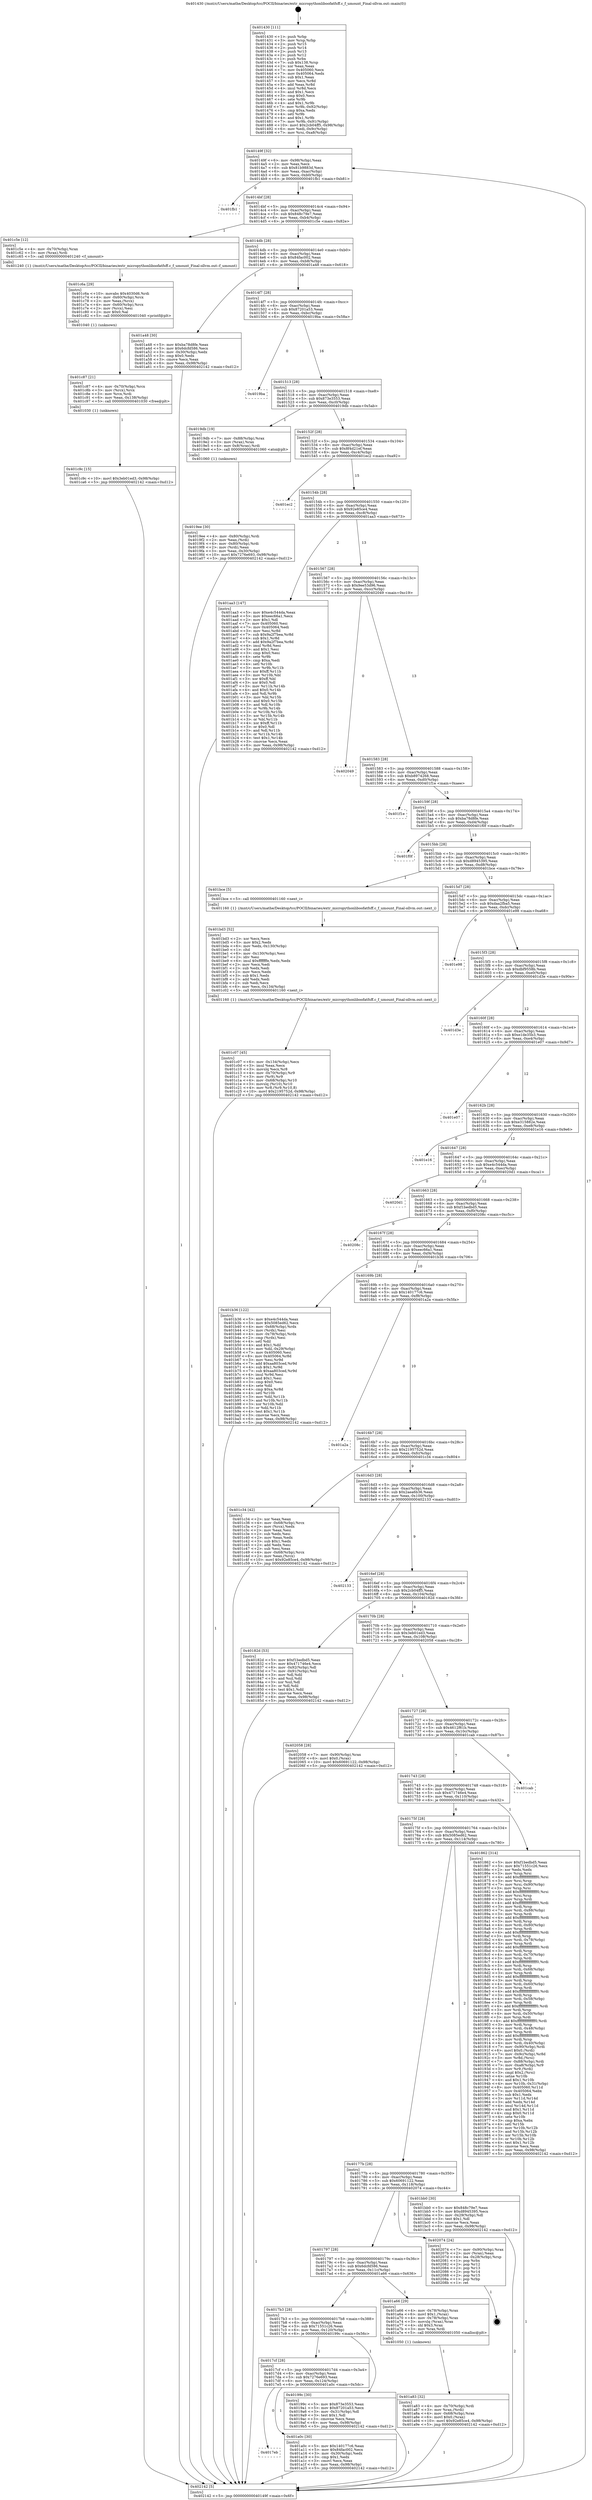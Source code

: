 digraph "0x401430" {
  label = "0x401430 (/mnt/c/Users/mathe/Desktop/tcc/POCII/binaries/extr_micropythonliboofatfsff.c_f_umount_Final-ollvm.out::main(0))"
  labelloc = "t"
  node[shape=record]

  Entry [label="",width=0.3,height=0.3,shape=circle,fillcolor=black,style=filled]
  "0x40149f" [label="{
     0x40149f [32]\l
     | [instrs]\l
     &nbsp;&nbsp;0x40149f \<+6\>: mov -0x98(%rbp),%eax\l
     &nbsp;&nbsp;0x4014a5 \<+2\>: mov %eax,%ecx\l
     &nbsp;&nbsp;0x4014a7 \<+6\>: sub $0x81b9883d,%ecx\l
     &nbsp;&nbsp;0x4014ad \<+6\>: mov %eax,-0xac(%rbp)\l
     &nbsp;&nbsp;0x4014b3 \<+6\>: mov %ecx,-0xb0(%rbp)\l
     &nbsp;&nbsp;0x4014b9 \<+6\>: je 0000000000401fb1 \<main+0xb81\>\l
  }"]
  "0x401fb1" [label="{
     0x401fb1\l
  }", style=dashed]
  "0x4014bf" [label="{
     0x4014bf [28]\l
     | [instrs]\l
     &nbsp;&nbsp;0x4014bf \<+5\>: jmp 00000000004014c4 \<main+0x94\>\l
     &nbsp;&nbsp;0x4014c4 \<+6\>: mov -0xac(%rbp),%eax\l
     &nbsp;&nbsp;0x4014ca \<+5\>: sub $0x848c79e7,%eax\l
     &nbsp;&nbsp;0x4014cf \<+6\>: mov %eax,-0xb4(%rbp)\l
     &nbsp;&nbsp;0x4014d5 \<+6\>: je 0000000000401c5e \<main+0x82e\>\l
  }"]
  Exit [label="",width=0.3,height=0.3,shape=circle,fillcolor=black,style=filled,peripheries=2]
  "0x401c5e" [label="{
     0x401c5e [12]\l
     | [instrs]\l
     &nbsp;&nbsp;0x401c5e \<+4\>: mov -0x70(%rbp),%rax\l
     &nbsp;&nbsp;0x401c62 \<+3\>: mov (%rax),%rdi\l
     &nbsp;&nbsp;0x401c65 \<+5\>: call 0000000000401240 \<f_umount\>\l
     | [calls]\l
     &nbsp;&nbsp;0x401240 \{1\} (/mnt/c/Users/mathe/Desktop/tcc/POCII/binaries/extr_micropythonliboofatfsff.c_f_umount_Final-ollvm.out::f_umount)\l
  }"]
  "0x4014db" [label="{
     0x4014db [28]\l
     | [instrs]\l
     &nbsp;&nbsp;0x4014db \<+5\>: jmp 00000000004014e0 \<main+0xb0\>\l
     &nbsp;&nbsp;0x4014e0 \<+6\>: mov -0xac(%rbp),%eax\l
     &nbsp;&nbsp;0x4014e6 \<+5\>: sub $0x84fac002,%eax\l
     &nbsp;&nbsp;0x4014eb \<+6\>: mov %eax,-0xb8(%rbp)\l
     &nbsp;&nbsp;0x4014f1 \<+6\>: je 0000000000401a48 \<main+0x618\>\l
  }"]
  "0x401c9c" [label="{
     0x401c9c [15]\l
     | [instrs]\l
     &nbsp;&nbsp;0x401c9c \<+10\>: movl $0x3eb01ed3,-0x98(%rbp)\l
     &nbsp;&nbsp;0x401ca6 \<+5\>: jmp 0000000000402142 \<main+0xd12\>\l
  }"]
  "0x401a48" [label="{
     0x401a48 [30]\l
     | [instrs]\l
     &nbsp;&nbsp;0x401a48 \<+5\>: mov $0xba78d8fe,%eax\l
     &nbsp;&nbsp;0x401a4d \<+5\>: mov $0x6dcfd586,%ecx\l
     &nbsp;&nbsp;0x401a52 \<+3\>: mov -0x30(%rbp),%edx\l
     &nbsp;&nbsp;0x401a55 \<+3\>: cmp $0x0,%edx\l
     &nbsp;&nbsp;0x401a58 \<+3\>: cmove %ecx,%eax\l
     &nbsp;&nbsp;0x401a5b \<+6\>: mov %eax,-0x98(%rbp)\l
     &nbsp;&nbsp;0x401a61 \<+5\>: jmp 0000000000402142 \<main+0xd12\>\l
  }"]
  "0x4014f7" [label="{
     0x4014f7 [28]\l
     | [instrs]\l
     &nbsp;&nbsp;0x4014f7 \<+5\>: jmp 00000000004014fc \<main+0xcc\>\l
     &nbsp;&nbsp;0x4014fc \<+6\>: mov -0xac(%rbp),%eax\l
     &nbsp;&nbsp;0x401502 \<+5\>: sub $0x87201a53,%eax\l
     &nbsp;&nbsp;0x401507 \<+6\>: mov %eax,-0xbc(%rbp)\l
     &nbsp;&nbsp;0x40150d \<+6\>: je 00000000004019ba \<main+0x58a\>\l
  }"]
  "0x401c87" [label="{
     0x401c87 [21]\l
     | [instrs]\l
     &nbsp;&nbsp;0x401c87 \<+4\>: mov -0x70(%rbp),%rcx\l
     &nbsp;&nbsp;0x401c8b \<+3\>: mov (%rcx),%rcx\l
     &nbsp;&nbsp;0x401c8e \<+3\>: mov %rcx,%rdi\l
     &nbsp;&nbsp;0x401c91 \<+6\>: mov %eax,-0x138(%rbp)\l
     &nbsp;&nbsp;0x401c97 \<+5\>: call 0000000000401030 \<free@plt\>\l
     | [calls]\l
     &nbsp;&nbsp;0x401030 \{1\} (unknown)\l
  }"]
  "0x4019ba" [label="{
     0x4019ba\l
  }", style=dashed]
  "0x401513" [label="{
     0x401513 [28]\l
     | [instrs]\l
     &nbsp;&nbsp;0x401513 \<+5\>: jmp 0000000000401518 \<main+0xe8\>\l
     &nbsp;&nbsp;0x401518 \<+6\>: mov -0xac(%rbp),%eax\l
     &nbsp;&nbsp;0x40151e \<+5\>: sub $0x873e3553,%eax\l
     &nbsp;&nbsp;0x401523 \<+6\>: mov %eax,-0xc0(%rbp)\l
     &nbsp;&nbsp;0x401529 \<+6\>: je 00000000004019db \<main+0x5ab\>\l
  }"]
  "0x401c6a" [label="{
     0x401c6a [29]\l
     | [instrs]\l
     &nbsp;&nbsp;0x401c6a \<+10\>: movabs $0x4030d6,%rdi\l
     &nbsp;&nbsp;0x401c74 \<+4\>: mov -0x60(%rbp),%rcx\l
     &nbsp;&nbsp;0x401c78 \<+2\>: mov %eax,(%rcx)\l
     &nbsp;&nbsp;0x401c7a \<+4\>: mov -0x60(%rbp),%rcx\l
     &nbsp;&nbsp;0x401c7e \<+2\>: mov (%rcx),%esi\l
     &nbsp;&nbsp;0x401c80 \<+2\>: mov $0x0,%al\l
     &nbsp;&nbsp;0x401c82 \<+5\>: call 0000000000401040 \<printf@plt\>\l
     | [calls]\l
     &nbsp;&nbsp;0x401040 \{1\} (unknown)\l
  }"]
  "0x4019db" [label="{
     0x4019db [19]\l
     | [instrs]\l
     &nbsp;&nbsp;0x4019db \<+7\>: mov -0x88(%rbp),%rax\l
     &nbsp;&nbsp;0x4019e2 \<+3\>: mov (%rax),%rax\l
     &nbsp;&nbsp;0x4019e5 \<+4\>: mov 0x8(%rax),%rdi\l
     &nbsp;&nbsp;0x4019e9 \<+5\>: call 0000000000401060 \<atoi@plt\>\l
     | [calls]\l
     &nbsp;&nbsp;0x401060 \{1\} (unknown)\l
  }"]
  "0x40152f" [label="{
     0x40152f [28]\l
     | [instrs]\l
     &nbsp;&nbsp;0x40152f \<+5\>: jmp 0000000000401534 \<main+0x104\>\l
     &nbsp;&nbsp;0x401534 \<+6\>: mov -0xac(%rbp),%eax\l
     &nbsp;&nbsp;0x40153a \<+5\>: sub $0x8f4d21ef,%eax\l
     &nbsp;&nbsp;0x40153f \<+6\>: mov %eax,-0xc4(%rbp)\l
     &nbsp;&nbsp;0x401545 \<+6\>: je 0000000000401ec2 \<main+0xa92\>\l
  }"]
  "0x401c07" [label="{
     0x401c07 [45]\l
     | [instrs]\l
     &nbsp;&nbsp;0x401c07 \<+6\>: mov -0x134(%rbp),%ecx\l
     &nbsp;&nbsp;0x401c0d \<+3\>: imul %eax,%ecx\l
     &nbsp;&nbsp;0x401c10 \<+3\>: movslq %ecx,%r8\l
     &nbsp;&nbsp;0x401c13 \<+4\>: mov -0x70(%rbp),%r9\l
     &nbsp;&nbsp;0x401c17 \<+3\>: mov (%r9),%r9\l
     &nbsp;&nbsp;0x401c1a \<+4\>: mov -0x68(%rbp),%r10\l
     &nbsp;&nbsp;0x401c1e \<+3\>: movslq (%r10),%r10\l
     &nbsp;&nbsp;0x401c21 \<+4\>: mov %r8,(%r9,%r10,8)\l
     &nbsp;&nbsp;0x401c25 \<+10\>: movl $0x2195752d,-0x98(%rbp)\l
     &nbsp;&nbsp;0x401c2f \<+5\>: jmp 0000000000402142 \<main+0xd12\>\l
  }"]
  "0x401ec2" [label="{
     0x401ec2\l
  }", style=dashed]
  "0x40154b" [label="{
     0x40154b [28]\l
     | [instrs]\l
     &nbsp;&nbsp;0x40154b \<+5\>: jmp 0000000000401550 \<main+0x120\>\l
     &nbsp;&nbsp;0x401550 \<+6\>: mov -0xac(%rbp),%eax\l
     &nbsp;&nbsp;0x401556 \<+5\>: sub $0x92e85ce4,%eax\l
     &nbsp;&nbsp;0x40155b \<+6\>: mov %eax,-0xc8(%rbp)\l
     &nbsp;&nbsp;0x401561 \<+6\>: je 0000000000401aa3 \<main+0x673\>\l
  }"]
  "0x401bd3" [label="{
     0x401bd3 [52]\l
     | [instrs]\l
     &nbsp;&nbsp;0x401bd3 \<+2\>: xor %ecx,%ecx\l
     &nbsp;&nbsp;0x401bd5 \<+5\>: mov $0x2,%edx\l
     &nbsp;&nbsp;0x401bda \<+6\>: mov %edx,-0x130(%rbp)\l
     &nbsp;&nbsp;0x401be0 \<+1\>: cltd\l
     &nbsp;&nbsp;0x401be1 \<+6\>: mov -0x130(%rbp),%esi\l
     &nbsp;&nbsp;0x401be7 \<+2\>: idiv %esi\l
     &nbsp;&nbsp;0x401be9 \<+6\>: imul $0xfffffffe,%edx,%edx\l
     &nbsp;&nbsp;0x401bef \<+2\>: mov %ecx,%edi\l
     &nbsp;&nbsp;0x401bf1 \<+2\>: sub %edx,%edi\l
     &nbsp;&nbsp;0x401bf3 \<+2\>: mov %ecx,%edx\l
     &nbsp;&nbsp;0x401bf5 \<+3\>: sub $0x1,%edx\l
     &nbsp;&nbsp;0x401bf8 \<+2\>: add %edx,%edi\l
     &nbsp;&nbsp;0x401bfa \<+2\>: sub %edi,%ecx\l
     &nbsp;&nbsp;0x401bfc \<+6\>: mov %ecx,-0x134(%rbp)\l
     &nbsp;&nbsp;0x401c02 \<+5\>: call 0000000000401160 \<next_i\>\l
     | [calls]\l
     &nbsp;&nbsp;0x401160 \{1\} (/mnt/c/Users/mathe/Desktop/tcc/POCII/binaries/extr_micropythonliboofatfsff.c_f_umount_Final-ollvm.out::next_i)\l
  }"]
  "0x401aa3" [label="{
     0x401aa3 [147]\l
     | [instrs]\l
     &nbsp;&nbsp;0x401aa3 \<+5\>: mov $0xe4c544da,%eax\l
     &nbsp;&nbsp;0x401aa8 \<+5\>: mov $0xeec66a1,%ecx\l
     &nbsp;&nbsp;0x401aad \<+2\>: mov $0x1,%dl\l
     &nbsp;&nbsp;0x401aaf \<+7\>: mov 0x405060,%esi\l
     &nbsp;&nbsp;0x401ab6 \<+7\>: mov 0x405064,%edi\l
     &nbsp;&nbsp;0x401abd \<+3\>: mov %esi,%r8d\l
     &nbsp;&nbsp;0x401ac0 \<+7\>: sub $0x9a2f7bea,%r8d\l
     &nbsp;&nbsp;0x401ac7 \<+4\>: sub $0x1,%r8d\l
     &nbsp;&nbsp;0x401acb \<+7\>: add $0x9a2f7bea,%r8d\l
     &nbsp;&nbsp;0x401ad2 \<+4\>: imul %r8d,%esi\l
     &nbsp;&nbsp;0x401ad6 \<+3\>: and $0x1,%esi\l
     &nbsp;&nbsp;0x401ad9 \<+3\>: cmp $0x0,%esi\l
     &nbsp;&nbsp;0x401adc \<+4\>: sete %r9b\l
     &nbsp;&nbsp;0x401ae0 \<+3\>: cmp $0xa,%edi\l
     &nbsp;&nbsp;0x401ae3 \<+4\>: setl %r10b\l
     &nbsp;&nbsp;0x401ae7 \<+3\>: mov %r9b,%r11b\l
     &nbsp;&nbsp;0x401aea \<+4\>: xor $0xff,%r11b\l
     &nbsp;&nbsp;0x401aee \<+3\>: mov %r10b,%bl\l
     &nbsp;&nbsp;0x401af1 \<+3\>: xor $0xff,%bl\l
     &nbsp;&nbsp;0x401af4 \<+3\>: xor $0x0,%dl\l
     &nbsp;&nbsp;0x401af7 \<+3\>: mov %r11b,%r14b\l
     &nbsp;&nbsp;0x401afa \<+4\>: and $0x0,%r14b\l
     &nbsp;&nbsp;0x401afe \<+3\>: and %dl,%r9b\l
     &nbsp;&nbsp;0x401b01 \<+3\>: mov %bl,%r15b\l
     &nbsp;&nbsp;0x401b04 \<+4\>: and $0x0,%r15b\l
     &nbsp;&nbsp;0x401b08 \<+3\>: and %dl,%r10b\l
     &nbsp;&nbsp;0x401b0b \<+3\>: or %r9b,%r14b\l
     &nbsp;&nbsp;0x401b0e \<+3\>: or %r10b,%r15b\l
     &nbsp;&nbsp;0x401b11 \<+3\>: xor %r15b,%r14b\l
     &nbsp;&nbsp;0x401b14 \<+3\>: or %bl,%r11b\l
     &nbsp;&nbsp;0x401b17 \<+4\>: xor $0xff,%r11b\l
     &nbsp;&nbsp;0x401b1b \<+3\>: or $0x0,%dl\l
     &nbsp;&nbsp;0x401b1e \<+3\>: and %dl,%r11b\l
     &nbsp;&nbsp;0x401b21 \<+3\>: or %r11b,%r14b\l
     &nbsp;&nbsp;0x401b24 \<+4\>: test $0x1,%r14b\l
     &nbsp;&nbsp;0x401b28 \<+3\>: cmovne %ecx,%eax\l
     &nbsp;&nbsp;0x401b2b \<+6\>: mov %eax,-0x98(%rbp)\l
     &nbsp;&nbsp;0x401b31 \<+5\>: jmp 0000000000402142 \<main+0xd12\>\l
  }"]
  "0x401567" [label="{
     0x401567 [28]\l
     | [instrs]\l
     &nbsp;&nbsp;0x401567 \<+5\>: jmp 000000000040156c \<main+0x13c\>\l
     &nbsp;&nbsp;0x40156c \<+6\>: mov -0xac(%rbp),%eax\l
     &nbsp;&nbsp;0x401572 \<+5\>: sub $0x9ee53d96,%eax\l
     &nbsp;&nbsp;0x401577 \<+6\>: mov %eax,-0xcc(%rbp)\l
     &nbsp;&nbsp;0x40157d \<+6\>: je 0000000000402049 \<main+0xc19\>\l
  }"]
  "0x401a83" [label="{
     0x401a83 [32]\l
     | [instrs]\l
     &nbsp;&nbsp;0x401a83 \<+4\>: mov -0x70(%rbp),%rdi\l
     &nbsp;&nbsp;0x401a87 \<+3\>: mov %rax,(%rdi)\l
     &nbsp;&nbsp;0x401a8a \<+4\>: mov -0x68(%rbp),%rax\l
     &nbsp;&nbsp;0x401a8e \<+6\>: movl $0x0,(%rax)\l
     &nbsp;&nbsp;0x401a94 \<+10\>: movl $0x92e85ce4,-0x98(%rbp)\l
     &nbsp;&nbsp;0x401a9e \<+5\>: jmp 0000000000402142 \<main+0xd12\>\l
  }"]
  "0x402049" [label="{
     0x402049\l
  }", style=dashed]
  "0x401583" [label="{
     0x401583 [28]\l
     | [instrs]\l
     &nbsp;&nbsp;0x401583 \<+5\>: jmp 0000000000401588 \<main+0x158\>\l
     &nbsp;&nbsp;0x401588 \<+6\>: mov -0xac(%rbp),%eax\l
     &nbsp;&nbsp;0x40158e \<+5\>: sub $0xb8974268,%eax\l
     &nbsp;&nbsp;0x401593 \<+6\>: mov %eax,-0xd0(%rbp)\l
     &nbsp;&nbsp;0x401599 \<+6\>: je 0000000000401f1e \<main+0xaee\>\l
  }"]
  "0x4017eb" [label="{
     0x4017eb\l
  }", style=dashed]
  "0x401f1e" [label="{
     0x401f1e\l
  }", style=dashed]
  "0x40159f" [label="{
     0x40159f [28]\l
     | [instrs]\l
     &nbsp;&nbsp;0x40159f \<+5\>: jmp 00000000004015a4 \<main+0x174\>\l
     &nbsp;&nbsp;0x4015a4 \<+6\>: mov -0xac(%rbp),%eax\l
     &nbsp;&nbsp;0x4015aa \<+5\>: sub $0xba78d8fe,%eax\l
     &nbsp;&nbsp;0x4015af \<+6\>: mov %eax,-0xd4(%rbp)\l
     &nbsp;&nbsp;0x4015b5 \<+6\>: je 0000000000401f0f \<main+0xadf\>\l
  }"]
  "0x401a0c" [label="{
     0x401a0c [30]\l
     | [instrs]\l
     &nbsp;&nbsp;0x401a0c \<+5\>: mov $0x140177c6,%eax\l
     &nbsp;&nbsp;0x401a11 \<+5\>: mov $0x84fac002,%ecx\l
     &nbsp;&nbsp;0x401a16 \<+3\>: mov -0x30(%rbp),%edx\l
     &nbsp;&nbsp;0x401a19 \<+3\>: cmp $0x1,%edx\l
     &nbsp;&nbsp;0x401a1c \<+3\>: cmovl %ecx,%eax\l
     &nbsp;&nbsp;0x401a1f \<+6\>: mov %eax,-0x98(%rbp)\l
     &nbsp;&nbsp;0x401a25 \<+5\>: jmp 0000000000402142 \<main+0xd12\>\l
  }"]
  "0x401f0f" [label="{
     0x401f0f\l
  }", style=dashed]
  "0x4015bb" [label="{
     0x4015bb [28]\l
     | [instrs]\l
     &nbsp;&nbsp;0x4015bb \<+5\>: jmp 00000000004015c0 \<main+0x190\>\l
     &nbsp;&nbsp;0x4015c0 \<+6\>: mov -0xac(%rbp),%eax\l
     &nbsp;&nbsp;0x4015c6 \<+5\>: sub $0xd8945395,%eax\l
     &nbsp;&nbsp;0x4015cb \<+6\>: mov %eax,-0xd8(%rbp)\l
     &nbsp;&nbsp;0x4015d1 \<+6\>: je 0000000000401bce \<main+0x79e\>\l
  }"]
  "0x4019ee" [label="{
     0x4019ee [30]\l
     | [instrs]\l
     &nbsp;&nbsp;0x4019ee \<+4\>: mov -0x80(%rbp),%rdi\l
     &nbsp;&nbsp;0x4019f2 \<+2\>: mov %eax,(%rdi)\l
     &nbsp;&nbsp;0x4019f4 \<+4\>: mov -0x80(%rbp),%rdi\l
     &nbsp;&nbsp;0x4019f8 \<+2\>: mov (%rdi),%eax\l
     &nbsp;&nbsp;0x4019fa \<+3\>: mov %eax,-0x30(%rbp)\l
     &nbsp;&nbsp;0x4019fd \<+10\>: movl $0x7276e693,-0x98(%rbp)\l
     &nbsp;&nbsp;0x401a07 \<+5\>: jmp 0000000000402142 \<main+0xd12\>\l
  }"]
  "0x401bce" [label="{
     0x401bce [5]\l
     | [instrs]\l
     &nbsp;&nbsp;0x401bce \<+5\>: call 0000000000401160 \<next_i\>\l
     | [calls]\l
     &nbsp;&nbsp;0x401160 \{1\} (/mnt/c/Users/mathe/Desktop/tcc/POCII/binaries/extr_micropythonliboofatfsff.c_f_umount_Final-ollvm.out::next_i)\l
  }"]
  "0x4015d7" [label="{
     0x4015d7 [28]\l
     | [instrs]\l
     &nbsp;&nbsp;0x4015d7 \<+5\>: jmp 00000000004015dc \<main+0x1ac\>\l
     &nbsp;&nbsp;0x4015dc \<+6\>: mov -0xac(%rbp),%eax\l
     &nbsp;&nbsp;0x4015e2 \<+5\>: sub $0xdaa2fba5,%eax\l
     &nbsp;&nbsp;0x4015e7 \<+6\>: mov %eax,-0xdc(%rbp)\l
     &nbsp;&nbsp;0x4015ed \<+6\>: je 0000000000401e98 \<main+0xa68\>\l
  }"]
  "0x4017cf" [label="{
     0x4017cf [28]\l
     | [instrs]\l
     &nbsp;&nbsp;0x4017cf \<+5\>: jmp 00000000004017d4 \<main+0x3a4\>\l
     &nbsp;&nbsp;0x4017d4 \<+6\>: mov -0xac(%rbp),%eax\l
     &nbsp;&nbsp;0x4017da \<+5\>: sub $0x7276e693,%eax\l
     &nbsp;&nbsp;0x4017df \<+6\>: mov %eax,-0x124(%rbp)\l
     &nbsp;&nbsp;0x4017e5 \<+6\>: je 0000000000401a0c \<main+0x5dc\>\l
  }"]
  "0x401e98" [label="{
     0x401e98\l
  }", style=dashed]
  "0x4015f3" [label="{
     0x4015f3 [28]\l
     | [instrs]\l
     &nbsp;&nbsp;0x4015f3 \<+5\>: jmp 00000000004015f8 \<main+0x1c8\>\l
     &nbsp;&nbsp;0x4015f8 \<+6\>: mov -0xac(%rbp),%eax\l
     &nbsp;&nbsp;0x4015fe \<+5\>: sub $0xdbf9558b,%eax\l
     &nbsp;&nbsp;0x401603 \<+6\>: mov %eax,-0xe0(%rbp)\l
     &nbsp;&nbsp;0x401609 \<+6\>: je 0000000000401d3e \<main+0x90e\>\l
  }"]
  "0x40199c" [label="{
     0x40199c [30]\l
     | [instrs]\l
     &nbsp;&nbsp;0x40199c \<+5\>: mov $0x873e3553,%eax\l
     &nbsp;&nbsp;0x4019a1 \<+5\>: mov $0x87201a53,%ecx\l
     &nbsp;&nbsp;0x4019a6 \<+3\>: mov -0x31(%rbp),%dl\l
     &nbsp;&nbsp;0x4019a9 \<+3\>: test $0x1,%dl\l
     &nbsp;&nbsp;0x4019ac \<+3\>: cmovne %ecx,%eax\l
     &nbsp;&nbsp;0x4019af \<+6\>: mov %eax,-0x98(%rbp)\l
     &nbsp;&nbsp;0x4019b5 \<+5\>: jmp 0000000000402142 \<main+0xd12\>\l
  }"]
  "0x401d3e" [label="{
     0x401d3e\l
  }", style=dashed]
  "0x40160f" [label="{
     0x40160f [28]\l
     | [instrs]\l
     &nbsp;&nbsp;0x40160f \<+5\>: jmp 0000000000401614 \<main+0x1e4\>\l
     &nbsp;&nbsp;0x401614 \<+6\>: mov -0xac(%rbp),%eax\l
     &nbsp;&nbsp;0x40161a \<+5\>: sub $0xe1de35b3,%eax\l
     &nbsp;&nbsp;0x40161f \<+6\>: mov %eax,-0xe4(%rbp)\l
     &nbsp;&nbsp;0x401625 \<+6\>: je 0000000000401e07 \<main+0x9d7\>\l
  }"]
  "0x4017b3" [label="{
     0x4017b3 [28]\l
     | [instrs]\l
     &nbsp;&nbsp;0x4017b3 \<+5\>: jmp 00000000004017b8 \<main+0x388\>\l
     &nbsp;&nbsp;0x4017b8 \<+6\>: mov -0xac(%rbp),%eax\l
     &nbsp;&nbsp;0x4017be \<+5\>: sub $0x71551c26,%eax\l
     &nbsp;&nbsp;0x4017c3 \<+6\>: mov %eax,-0x120(%rbp)\l
     &nbsp;&nbsp;0x4017c9 \<+6\>: je 000000000040199c \<main+0x56c\>\l
  }"]
  "0x401e07" [label="{
     0x401e07\l
  }", style=dashed]
  "0x40162b" [label="{
     0x40162b [28]\l
     | [instrs]\l
     &nbsp;&nbsp;0x40162b \<+5\>: jmp 0000000000401630 \<main+0x200\>\l
     &nbsp;&nbsp;0x401630 \<+6\>: mov -0xac(%rbp),%eax\l
     &nbsp;&nbsp;0x401636 \<+5\>: sub $0xe315882e,%eax\l
     &nbsp;&nbsp;0x40163b \<+6\>: mov %eax,-0xe8(%rbp)\l
     &nbsp;&nbsp;0x401641 \<+6\>: je 0000000000401e16 \<main+0x9e6\>\l
  }"]
  "0x401a66" [label="{
     0x401a66 [29]\l
     | [instrs]\l
     &nbsp;&nbsp;0x401a66 \<+4\>: mov -0x78(%rbp),%rax\l
     &nbsp;&nbsp;0x401a6a \<+6\>: movl $0x1,(%rax)\l
     &nbsp;&nbsp;0x401a70 \<+4\>: mov -0x78(%rbp),%rax\l
     &nbsp;&nbsp;0x401a74 \<+3\>: movslq (%rax),%rax\l
     &nbsp;&nbsp;0x401a77 \<+4\>: shl $0x3,%rax\l
     &nbsp;&nbsp;0x401a7b \<+3\>: mov %rax,%rdi\l
     &nbsp;&nbsp;0x401a7e \<+5\>: call 0000000000401050 \<malloc@plt\>\l
     | [calls]\l
     &nbsp;&nbsp;0x401050 \{1\} (unknown)\l
  }"]
  "0x401e16" [label="{
     0x401e16\l
  }", style=dashed]
  "0x401647" [label="{
     0x401647 [28]\l
     | [instrs]\l
     &nbsp;&nbsp;0x401647 \<+5\>: jmp 000000000040164c \<main+0x21c\>\l
     &nbsp;&nbsp;0x40164c \<+6\>: mov -0xac(%rbp),%eax\l
     &nbsp;&nbsp;0x401652 \<+5\>: sub $0xe4c544da,%eax\l
     &nbsp;&nbsp;0x401657 \<+6\>: mov %eax,-0xec(%rbp)\l
     &nbsp;&nbsp;0x40165d \<+6\>: je 00000000004020d1 \<main+0xca1\>\l
  }"]
  "0x401797" [label="{
     0x401797 [28]\l
     | [instrs]\l
     &nbsp;&nbsp;0x401797 \<+5\>: jmp 000000000040179c \<main+0x36c\>\l
     &nbsp;&nbsp;0x40179c \<+6\>: mov -0xac(%rbp),%eax\l
     &nbsp;&nbsp;0x4017a2 \<+5\>: sub $0x6dcfd586,%eax\l
     &nbsp;&nbsp;0x4017a7 \<+6\>: mov %eax,-0x11c(%rbp)\l
     &nbsp;&nbsp;0x4017ad \<+6\>: je 0000000000401a66 \<main+0x636\>\l
  }"]
  "0x4020d1" [label="{
     0x4020d1\l
  }", style=dashed]
  "0x401663" [label="{
     0x401663 [28]\l
     | [instrs]\l
     &nbsp;&nbsp;0x401663 \<+5\>: jmp 0000000000401668 \<main+0x238\>\l
     &nbsp;&nbsp;0x401668 \<+6\>: mov -0xac(%rbp),%eax\l
     &nbsp;&nbsp;0x40166e \<+5\>: sub $0xf1bedbd5,%eax\l
     &nbsp;&nbsp;0x401673 \<+6\>: mov %eax,-0xf0(%rbp)\l
     &nbsp;&nbsp;0x401679 \<+6\>: je 000000000040208c \<main+0xc5c\>\l
  }"]
  "0x402074" [label="{
     0x402074 [24]\l
     | [instrs]\l
     &nbsp;&nbsp;0x402074 \<+7\>: mov -0x90(%rbp),%rax\l
     &nbsp;&nbsp;0x40207b \<+2\>: mov (%rax),%eax\l
     &nbsp;&nbsp;0x40207d \<+4\>: lea -0x28(%rbp),%rsp\l
     &nbsp;&nbsp;0x402081 \<+1\>: pop %rbx\l
     &nbsp;&nbsp;0x402082 \<+2\>: pop %r12\l
     &nbsp;&nbsp;0x402084 \<+2\>: pop %r13\l
     &nbsp;&nbsp;0x402086 \<+2\>: pop %r14\l
     &nbsp;&nbsp;0x402088 \<+2\>: pop %r15\l
     &nbsp;&nbsp;0x40208a \<+1\>: pop %rbp\l
     &nbsp;&nbsp;0x40208b \<+1\>: ret\l
  }"]
  "0x40208c" [label="{
     0x40208c\l
  }", style=dashed]
  "0x40167f" [label="{
     0x40167f [28]\l
     | [instrs]\l
     &nbsp;&nbsp;0x40167f \<+5\>: jmp 0000000000401684 \<main+0x254\>\l
     &nbsp;&nbsp;0x401684 \<+6\>: mov -0xac(%rbp),%eax\l
     &nbsp;&nbsp;0x40168a \<+5\>: sub $0xeec66a1,%eax\l
     &nbsp;&nbsp;0x40168f \<+6\>: mov %eax,-0xf4(%rbp)\l
     &nbsp;&nbsp;0x401695 \<+6\>: je 0000000000401b36 \<main+0x706\>\l
  }"]
  "0x40177b" [label="{
     0x40177b [28]\l
     | [instrs]\l
     &nbsp;&nbsp;0x40177b \<+5\>: jmp 0000000000401780 \<main+0x350\>\l
     &nbsp;&nbsp;0x401780 \<+6\>: mov -0xac(%rbp),%eax\l
     &nbsp;&nbsp;0x401786 \<+5\>: sub $0x60691122,%eax\l
     &nbsp;&nbsp;0x40178b \<+6\>: mov %eax,-0x118(%rbp)\l
     &nbsp;&nbsp;0x401791 \<+6\>: je 0000000000402074 \<main+0xc44\>\l
  }"]
  "0x401b36" [label="{
     0x401b36 [122]\l
     | [instrs]\l
     &nbsp;&nbsp;0x401b36 \<+5\>: mov $0xe4c544da,%eax\l
     &nbsp;&nbsp;0x401b3b \<+5\>: mov $0x5085ed62,%ecx\l
     &nbsp;&nbsp;0x401b40 \<+4\>: mov -0x68(%rbp),%rdx\l
     &nbsp;&nbsp;0x401b44 \<+2\>: mov (%rdx),%esi\l
     &nbsp;&nbsp;0x401b46 \<+4\>: mov -0x78(%rbp),%rdx\l
     &nbsp;&nbsp;0x401b4a \<+2\>: cmp (%rdx),%esi\l
     &nbsp;&nbsp;0x401b4c \<+4\>: setl %dil\l
     &nbsp;&nbsp;0x401b50 \<+4\>: and $0x1,%dil\l
     &nbsp;&nbsp;0x401b54 \<+4\>: mov %dil,-0x29(%rbp)\l
     &nbsp;&nbsp;0x401b58 \<+7\>: mov 0x405060,%esi\l
     &nbsp;&nbsp;0x401b5f \<+8\>: mov 0x405064,%r8d\l
     &nbsp;&nbsp;0x401b67 \<+3\>: mov %esi,%r9d\l
     &nbsp;&nbsp;0x401b6a \<+7\>: add $0xaa803ced,%r9d\l
     &nbsp;&nbsp;0x401b71 \<+4\>: sub $0x1,%r9d\l
     &nbsp;&nbsp;0x401b75 \<+7\>: sub $0xaa803ced,%r9d\l
     &nbsp;&nbsp;0x401b7c \<+4\>: imul %r9d,%esi\l
     &nbsp;&nbsp;0x401b80 \<+3\>: and $0x1,%esi\l
     &nbsp;&nbsp;0x401b83 \<+3\>: cmp $0x0,%esi\l
     &nbsp;&nbsp;0x401b86 \<+4\>: sete %dil\l
     &nbsp;&nbsp;0x401b8a \<+4\>: cmp $0xa,%r8d\l
     &nbsp;&nbsp;0x401b8e \<+4\>: setl %r10b\l
     &nbsp;&nbsp;0x401b92 \<+3\>: mov %dil,%r11b\l
     &nbsp;&nbsp;0x401b95 \<+3\>: and %r10b,%r11b\l
     &nbsp;&nbsp;0x401b98 \<+3\>: xor %r10b,%dil\l
     &nbsp;&nbsp;0x401b9b \<+3\>: or %dil,%r11b\l
     &nbsp;&nbsp;0x401b9e \<+4\>: test $0x1,%r11b\l
     &nbsp;&nbsp;0x401ba2 \<+3\>: cmovne %ecx,%eax\l
     &nbsp;&nbsp;0x401ba5 \<+6\>: mov %eax,-0x98(%rbp)\l
     &nbsp;&nbsp;0x401bab \<+5\>: jmp 0000000000402142 \<main+0xd12\>\l
  }"]
  "0x40169b" [label="{
     0x40169b [28]\l
     | [instrs]\l
     &nbsp;&nbsp;0x40169b \<+5\>: jmp 00000000004016a0 \<main+0x270\>\l
     &nbsp;&nbsp;0x4016a0 \<+6\>: mov -0xac(%rbp),%eax\l
     &nbsp;&nbsp;0x4016a6 \<+5\>: sub $0x140177c6,%eax\l
     &nbsp;&nbsp;0x4016ab \<+6\>: mov %eax,-0xf8(%rbp)\l
     &nbsp;&nbsp;0x4016b1 \<+6\>: je 0000000000401a2a \<main+0x5fa\>\l
  }"]
  "0x401bb0" [label="{
     0x401bb0 [30]\l
     | [instrs]\l
     &nbsp;&nbsp;0x401bb0 \<+5\>: mov $0x848c79e7,%eax\l
     &nbsp;&nbsp;0x401bb5 \<+5\>: mov $0xd8945395,%ecx\l
     &nbsp;&nbsp;0x401bba \<+3\>: mov -0x29(%rbp),%dl\l
     &nbsp;&nbsp;0x401bbd \<+3\>: test $0x1,%dl\l
     &nbsp;&nbsp;0x401bc0 \<+3\>: cmovne %ecx,%eax\l
     &nbsp;&nbsp;0x401bc3 \<+6\>: mov %eax,-0x98(%rbp)\l
     &nbsp;&nbsp;0x401bc9 \<+5\>: jmp 0000000000402142 \<main+0xd12\>\l
  }"]
  "0x401a2a" [label="{
     0x401a2a\l
  }", style=dashed]
  "0x4016b7" [label="{
     0x4016b7 [28]\l
     | [instrs]\l
     &nbsp;&nbsp;0x4016b7 \<+5\>: jmp 00000000004016bc \<main+0x28c\>\l
     &nbsp;&nbsp;0x4016bc \<+6\>: mov -0xac(%rbp),%eax\l
     &nbsp;&nbsp;0x4016c2 \<+5\>: sub $0x2195752d,%eax\l
     &nbsp;&nbsp;0x4016c7 \<+6\>: mov %eax,-0xfc(%rbp)\l
     &nbsp;&nbsp;0x4016cd \<+6\>: je 0000000000401c34 \<main+0x804\>\l
  }"]
  "0x40175f" [label="{
     0x40175f [28]\l
     | [instrs]\l
     &nbsp;&nbsp;0x40175f \<+5\>: jmp 0000000000401764 \<main+0x334\>\l
     &nbsp;&nbsp;0x401764 \<+6\>: mov -0xac(%rbp),%eax\l
     &nbsp;&nbsp;0x40176a \<+5\>: sub $0x5085ed62,%eax\l
     &nbsp;&nbsp;0x40176f \<+6\>: mov %eax,-0x114(%rbp)\l
     &nbsp;&nbsp;0x401775 \<+6\>: je 0000000000401bb0 \<main+0x780\>\l
  }"]
  "0x401c34" [label="{
     0x401c34 [42]\l
     | [instrs]\l
     &nbsp;&nbsp;0x401c34 \<+2\>: xor %eax,%eax\l
     &nbsp;&nbsp;0x401c36 \<+4\>: mov -0x68(%rbp),%rcx\l
     &nbsp;&nbsp;0x401c3a \<+2\>: mov (%rcx),%edx\l
     &nbsp;&nbsp;0x401c3c \<+2\>: mov %eax,%esi\l
     &nbsp;&nbsp;0x401c3e \<+2\>: sub %edx,%esi\l
     &nbsp;&nbsp;0x401c40 \<+2\>: mov %eax,%edx\l
     &nbsp;&nbsp;0x401c42 \<+3\>: sub $0x1,%edx\l
     &nbsp;&nbsp;0x401c45 \<+2\>: add %edx,%esi\l
     &nbsp;&nbsp;0x401c47 \<+2\>: sub %esi,%eax\l
     &nbsp;&nbsp;0x401c49 \<+4\>: mov -0x68(%rbp),%rcx\l
     &nbsp;&nbsp;0x401c4d \<+2\>: mov %eax,(%rcx)\l
     &nbsp;&nbsp;0x401c4f \<+10\>: movl $0x92e85ce4,-0x98(%rbp)\l
     &nbsp;&nbsp;0x401c59 \<+5\>: jmp 0000000000402142 \<main+0xd12\>\l
  }"]
  "0x4016d3" [label="{
     0x4016d3 [28]\l
     | [instrs]\l
     &nbsp;&nbsp;0x4016d3 \<+5\>: jmp 00000000004016d8 \<main+0x2a8\>\l
     &nbsp;&nbsp;0x4016d8 \<+6\>: mov -0xac(%rbp),%eax\l
     &nbsp;&nbsp;0x4016de \<+5\>: sub $0x2aea6b36,%eax\l
     &nbsp;&nbsp;0x4016e3 \<+6\>: mov %eax,-0x100(%rbp)\l
     &nbsp;&nbsp;0x4016e9 \<+6\>: je 0000000000402133 \<main+0xd03\>\l
  }"]
  "0x401862" [label="{
     0x401862 [314]\l
     | [instrs]\l
     &nbsp;&nbsp;0x401862 \<+5\>: mov $0xf1bedbd5,%eax\l
     &nbsp;&nbsp;0x401867 \<+5\>: mov $0x71551c26,%ecx\l
     &nbsp;&nbsp;0x40186c \<+2\>: xor %edx,%edx\l
     &nbsp;&nbsp;0x40186e \<+3\>: mov %rsp,%rsi\l
     &nbsp;&nbsp;0x401871 \<+4\>: add $0xfffffffffffffff0,%rsi\l
     &nbsp;&nbsp;0x401875 \<+3\>: mov %rsi,%rsp\l
     &nbsp;&nbsp;0x401878 \<+7\>: mov %rsi,-0x90(%rbp)\l
     &nbsp;&nbsp;0x40187f \<+3\>: mov %rsp,%rsi\l
     &nbsp;&nbsp;0x401882 \<+4\>: add $0xfffffffffffffff0,%rsi\l
     &nbsp;&nbsp;0x401886 \<+3\>: mov %rsi,%rsp\l
     &nbsp;&nbsp;0x401889 \<+3\>: mov %rsp,%rdi\l
     &nbsp;&nbsp;0x40188c \<+4\>: add $0xfffffffffffffff0,%rdi\l
     &nbsp;&nbsp;0x401890 \<+3\>: mov %rdi,%rsp\l
     &nbsp;&nbsp;0x401893 \<+7\>: mov %rdi,-0x88(%rbp)\l
     &nbsp;&nbsp;0x40189a \<+3\>: mov %rsp,%rdi\l
     &nbsp;&nbsp;0x40189d \<+4\>: add $0xfffffffffffffff0,%rdi\l
     &nbsp;&nbsp;0x4018a1 \<+3\>: mov %rdi,%rsp\l
     &nbsp;&nbsp;0x4018a4 \<+4\>: mov %rdi,-0x80(%rbp)\l
     &nbsp;&nbsp;0x4018a8 \<+3\>: mov %rsp,%rdi\l
     &nbsp;&nbsp;0x4018ab \<+4\>: add $0xfffffffffffffff0,%rdi\l
     &nbsp;&nbsp;0x4018af \<+3\>: mov %rdi,%rsp\l
     &nbsp;&nbsp;0x4018b2 \<+4\>: mov %rdi,-0x78(%rbp)\l
     &nbsp;&nbsp;0x4018b6 \<+3\>: mov %rsp,%rdi\l
     &nbsp;&nbsp;0x4018b9 \<+4\>: add $0xfffffffffffffff0,%rdi\l
     &nbsp;&nbsp;0x4018bd \<+3\>: mov %rdi,%rsp\l
     &nbsp;&nbsp;0x4018c0 \<+4\>: mov %rdi,-0x70(%rbp)\l
     &nbsp;&nbsp;0x4018c4 \<+3\>: mov %rsp,%rdi\l
     &nbsp;&nbsp;0x4018c7 \<+4\>: add $0xfffffffffffffff0,%rdi\l
     &nbsp;&nbsp;0x4018cb \<+3\>: mov %rdi,%rsp\l
     &nbsp;&nbsp;0x4018ce \<+4\>: mov %rdi,-0x68(%rbp)\l
     &nbsp;&nbsp;0x4018d2 \<+3\>: mov %rsp,%rdi\l
     &nbsp;&nbsp;0x4018d5 \<+4\>: add $0xfffffffffffffff0,%rdi\l
     &nbsp;&nbsp;0x4018d9 \<+3\>: mov %rdi,%rsp\l
     &nbsp;&nbsp;0x4018dc \<+4\>: mov %rdi,-0x60(%rbp)\l
     &nbsp;&nbsp;0x4018e0 \<+3\>: mov %rsp,%rdi\l
     &nbsp;&nbsp;0x4018e3 \<+4\>: add $0xfffffffffffffff0,%rdi\l
     &nbsp;&nbsp;0x4018e7 \<+3\>: mov %rdi,%rsp\l
     &nbsp;&nbsp;0x4018ea \<+4\>: mov %rdi,-0x58(%rbp)\l
     &nbsp;&nbsp;0x4018ee \<+3\>: mov %rsp,%rdi\l
     &nbsp;&nbsp;0x4018f1 \<+4\>: add $0xfffffffffffffff0,%rdi\l
     &nbsp;&nbsp;0x4018f5 \<+3\>: mov %rdi,%rsp\l
     &nbsp;&nbsp;0x4018f8 \<+4\>: mov %rdi,-0x50(%rbp)\l
     &nbsp;&nbsp;0x4018fc \<+3\>: mov %rsp,%rdi\l
     &nbsp;&nbsp;0x4018ff \<+4\>: add $0xfffffffffffffff0,%rdi\l
     &nbsp;&nbsp;0x401903 \<+3\>: mov %rdi,%rsp\l
     &nbsp;&nbsp;0x401906 \<+4\>: mov %rdi,-0x48(%rbp)\l
     &nbsp;&nbsp;0x40190a \<+3\>: mov %rsp,%rdi\l
     &nbsp;&nbsp;0x40190d \<+4\>: add $0xfffffffffffffff0,%rdi\l
     &nbsp;&nbsp;0x401911 \<+3\>: mov %rdi,%rsp\l
     &nbsp;&nbsp;0x401914 \<+4\>: mov %rdi,-0x40(%rbp)\l
     &nbsp;&nbsp;0x401918 \<+7\>: mov -0x90(%rbp),%rdi\l
     &nbsp;&nbsp;0x40191f \<+6\>: movl $0x0,(%rdi)\l
     &nbsp;&nbsp;0x401925 \<+7\>: mov -0x9c(%rbp),%r8d\l
     &nbsp;&nbsp;0x40192c \<+3\>: mov %r8d,(%rsi)\l
     &nbsp;&nbsp;0x40192f \<+7\>: mov -0x88(%rbp),%rdi\l
     &nbsp;&nbsp;0x401936 \<+7\>: mov -0xa8(%rbp),%r9\l
     &nbsp;&nbsp;0x40193d \<+3\>: mov %r9,(%rdi)\l
     &nbsp;&nbsp;0x401940 \<+3\>: cmpl $0x2,(%rsi)\l
     &nbsp;&nbsp;0x401943 \<+4\>: setne %r10b\l
     &nbsp;&nbsp;0x401947 \<+4\>: and $0x1,%r10b\l
     &nbsp;&nbsp;0x40194b \<+4\>: mov %r10b,-0x31(%rbp)\l
     &nbsp;&nbsp;0x40194f \<+8\>: mov 0x405060,%r11d\l
     &nbsp;&nbsp;0x401957 \<+7\>: mov 0x405064,%ebx\l
     &nbsp;&nbsp;0x40195e \<+3\>: sub $0x1,%edx\l
     &nbsp;&nbsp;0x401961 \<+3\>: mov %r11d,%r14d\l
     &nbsp;&nbsp;0x401964 \<+3\>: add %edx,%r14d\l
     &nbsp;&nbsp;0x401967 \<+4\>: imul %r14d,%r11d\l
     &nbsp;&nbsp;0x40196b \<+4\>: and $0x1,%r11d\l
     &nbsp;&nbsp;0x40196f \<+4\>: cmp $0x0,%r11d\l
     &nbsp;&nbsp;0x401973 \<+4\>: sete %r10b\l
     &nbsp;&nbsp;0x401977 \<+3\>: cmp $0xa,%ebx\l
     &nbsp;&nbsp;0x40197a \<+4\>: setl %r15b\l
     &nbsp;&nbsp;0x40197e \<+3\>: mov %r10b,%r12b\l
     &nbsp;&nbsp;0x401981 \<+3\>: and %r15b,%r12b\l
     &nbsp;&nbsp;0x401984 \<+3\>: xor %r15b,%r10b\l
     &nbsp;&nbsp;0x401987 \<+3\>: or %r10b,%r12b\l
     &nbsp;&nbsp;0x40198a \<+4\>: test $0x1,%r12b\l
     &nbsp;&nbsp;0x40198e \<+3\>: cmovne %ecx,%eax\l
     &nbsp;&nbsp;0x401991 \<+6\>: mov %eax,-0x98(%rbp)\l
     &nbsp;&nbsp;0x401997 \<+5\>: jmp 0000000000402142 \<main+0xd12\>\l
  }"]
  "0x402133" [label="{
     0x402133\l
  }", style=dashed]
  "0x4016ef" [label="{
     0x4016ef [28]\l
     | [instrs]\l
     &nbsp;&nbsp;0x4016ef \<+5\>: jmp 00000000004016f4 \<main+0x2c4\>\l
     &nbsp;&nbsp;0x4016f4 \<+6\>: mov -0xac(%rbp),%eax\l
     &nbsp;&nbsp;0x4016fa \<+5\>: sub $0x2cb04ff5,%eax\l
     &nbsp;&nbsp;0x4016ff \<+6\>: mov %eax,-0x104(%rbp)\l
     &nbsp;&nbsp;0x401705 \<+6\>: je 000000000040182d \<main+0x3fd\>\l
  }"]
  "0x401743" [label="{
     0x401743 [28]\l
     | [instrs]\l
     &nbsp;&nbsp;0x401743 \<+5\>: jmp 0000000000401748 \<main+0x318\>\l
     &nbsp;&nbsp;0x401748 \<+6\>: mov -0xac(%rbp),%eax\l
     &nbsp;&nbsp;0x40174e \<+5\>: sub $0x471746e4,%eax\l
     &nbsp;&nbsp;0x401753 \<+6\>: mov %eax,-0x110(%rbp)\l
     &nbsp;&nbsp;0x401759 \<+6\>: je 0000000000401862 \<main+0x432\>\l
  }"]
  "0x40182d" [label="{
     0x40182d [53]\l
     | [instrs]\l
     &nbsp;&nbsp;0x40182d \<+5\>: mov $0xf1bedbd5,%eax\l
     &nbsp;&nbsp;0x401832 \<+5\>: mov $0x471746e4,%ecx\l
     &nbsp;&nbsp;0x401837 \<+6\>: mov -0x92(%rbp),%dl\l
     &nbsp;&nbsp;0x40183d \<+7\>: mov -0x91(%rbp),%sil\l
     &nbsp;&nbsp;0x401844 \<+3\>: mov %dl,%dil\l
     &nbsp;&nbsp;0x401847 \<+3\>: and %sil,%dil\l
     &nbsp;&nbsp;0x40184a \<+3\>: xor %sil,%dl\l
     &nbsp;&nbsp;0x40184d \<+3\>: or %dl,%dil\l
     &nbsp;&nbsp;0x401850 \<+4\>: test $0x1,%dil\l
     &nbsp;&nbsp;0x401854 \<+3\>: cmovne %ecx,%eax\l
     &nbsp;&nbsp;0x401857 \<+6\>: mov %eax,-0x98(%rbp)\l
     &nbsp;&nbsp;0x40185d \<+5\>: jmp 0000000000402142 \<main+0xd12\>\l
  }"]
  "0x40170b" [label="{
     0x40170b [28]\l
     | [instrs]\l
     &nbsp;&nbsp;0x40170b \<+5\>: jmp 0000000000401710 \<main+0x2e0\>\l
     &nbsp;&nbsp;0x401710 \<+6\>: mov -0xac(%rbp),%eax\l
     &nbsp;&nbsp;0x401716 \<+5\>: sub $0x3eb01ed3,%eax\l
     &nbsp;&nbsp;0x40171b \<+6\>: mov %eax,-0x108(%rbp)\l
     &nbsp;&nbsp;0x401721 \<+6\>: je 0000000000402058 \<main+0xc28\>\l
  }"]
  "0x402142" [label="{
     0x402142 [5]\l
     | [instrs]\l
     &nbsp;&nbsp;0x402142 \<+5\>: jmp 000000000040149f \<main+0x6f\>\l
  }"]
  "0x401430" [label="{
     0x401430 [111]\l
     | [instrs]\l
     &nbsp;&nbsp;0x401430 \<+1\>: push %rbp\l
     &nbsp;&nbsp;0x401431 \<+3\>: mov %rsp,%rbp\l
     &nbsp;&nbsp;0x401434 \<+2\>: push %r15\l
     &nbsp;&nbsp;0x401436 \<+2\>: push %r14\l
     &nbsp;&nbsp;0x401438 \<+2\>: push %r13\l
     &nbsp;&nbsp;0x40143a \<+2\>: push %r12\l
     &nbsp;&nbsp;0x40143c \<+1\>: push %rbx\l
     &nbsp;&nbsp;0x40143d \<+7\>: sub $0x138,%rsp\l
     &nbsp;&nbsp;0x401444 \<+2\>: xor %eax,%eax\l
     &nbsp;&nbsp;0x401446 \<+7\>: mov 0x405060,%ecx\l
     &nbsp;&nbsp;0x40144d \<+7\>: mov 0x405064,%edx\l
     &nbsp;&nbsp;0x401454 \<+3\>: sub $0x1,%eax\l
     &nbsp;&nbsp;0x401457 \<+3\>: mov %ecx,%r8d\l
     &nbsp;&nbsp;0x40145a \<+3\>: add %eax,%r8d\l
     &nbsp;&nbsp;0x40145d \<+4\>: imul %r8d,%ecx\l
     &nbsp;&nbsp;0x401461 \<+3\>: and $0x1,%ecx\l
     &nbsp;&nbsp;0x401464 \<+3\>: cmp $0x0,%ecx\l
     &nbsp;&nbsp;0x401467 \<+4\>: sete %r9b\l
     &nbsp;&nbsp;0x40146b \<+4\>: and $0x1,%r9b\l
     &nbsp;&nbsp;0x40146f \<+7\>: mov %r9b,-0x92(%rbp)\l
     &nbsp;&nbsp;0x401476 \<+3\>: cmp $0xa,%edx\l
     &nbsp;&nbsp;0x401479 \<+4\>: setl %r9b\l
     &nbsp;&nbsp;0x40147d \<+4\>: and $0x1,%r9b\l
     &nbsp;&nbsp;0x401481 \<+7\>: mov %r9b,-0x91(%rbp)\l
     &nbsp;&nbsp;0x401488 \<+10\>: movl $0x2cb04ff5,-0x98(%rbp)\l
     &nbsp;&nbsp;0x401492 \<+6\>: mov %edi,-0x9c(%rbp)\l
     &nbsp;&nbsp;0x401498 \<+7\>: mov %rsi,-0xa8(%rbp)\l
  }"]
  "0x401cab" [label="{
     0x401cab\l
  }", style=dashed]
  "0x402058" [label="{
     0x402058 [28]\l
     | [instrs]\l
     &nbsp;&nbsp;0x402058 \<+7\>: mov -0x90(%rbp),%rax\l
     &nbsp;&nbsp;0x40205f \<+6\>: movl $0x0,(%rax)\l
     &nbsp;&nbsp;0x402065 \<+10\>: movl $0x60691122,-0x98(%rbp)\l
     &nbsp;&nbsp;0x40206f \<+5\>: jmp 0000000000402142 \<main+0xd12\>\l
  }"]
  "0x401727" [label="{
     0x401727 [28]\l
     | [instrs]\l
     &nbsp;&nbsp;0x401727 \<+5\>: jmp 000000000040172c \<main+0x2fc\>\l
     &nbsp;&nbsp;0x40172c \<+6\>: mov -0xac(%rbp),%eax\l
     &nbsp;&nbsp;0x401732 \<+5\>: sub $0x4612f61b,%eax\l
     &nbsp;&nbsp;0x401737 \<+6\>: mov %eax,-0x10c(%rbp)\l
     &nbsp;&nbsp;0x40173d \<+6\>: je 0000000000401cab \<main+0x87b\>\l
  }"]
  Entry -> "0x401430" [label=" 1"]
  "0x40149f" -> "0x401fb1" [label=" 0"]
  "0x40149f" -> "0x4014bf" [label=" 18"]
  "0x402074" -> Exit [label=" 1"]
  "0x4014bf" -> "0x401c5e" [label=" 1"]
  "0x4014bf" -> "0x4014db" [label=" 17"]
  "0x402058" -> "0x402142" [label=" 1"]
  "0x4014db" -> "0x401a48" [label=" 1"]
  "0x4014db" -> "0x4014f7" [label=" 16"]
  "0x401c9c" -> "0x402142" [label=" 1"]
  "0x4014f7" -> "0x4019ba" [label=" 0"]
  "0x4014f7" -> "0x401513" [label=" 16"]
  "0x401c87" -> "0x401c9c" [label=" 1"]
  "0x401513" -> "0x4019db" [label=" 1"]
  "0x401513" -> "0x40152f" [label=" 15"]
  "0x401c6a" -> "0x401c87" [label=" 1"]
  "0x40152f" -> "0x401ec2" [label=" 0"]
  "0x40152f" -> "0x40154b" [label=" 15"]
  "0x401c5e" -> "0x401c6a" [label=" 1"]
  "0x40154b" -> "0x401aa3" [label=" 2"]
  "0x40154b" -> "0x401567" [label=" 13"]
  "0x401c34" -> "0x402142" [label=" 1"]
  "0x401567" -> "0x402049" [label=" 0"]
  "0x401567" -> "0x401583" [label=" 13"]
  "0x401c07" -> "0x402142" [label=" 1"]
  "0x401583" -> "0x401f1e" [label=" 0"]
  "0x401583" -> "0x40159f" [label=" 13"]
  "0x401bd3" -> "0x401c07" [label=" 1"]
  "0x40159f" -> "0x401f0f" [label=" 0"]
  "0x40159f" -> "0x4015bb" [label=" 13"]
  "0x401bce" -> "0x401bd3" [label=" 1"]
  "0x4015bb" -> "0x401bce" [label=" 1"]
  "0x4015bb" -> "0x4015d7" [label=" 12"]
  "0x401b36" -> "0x402142" [label=" 2"]
  "0x4015d7" -> "0x401e98" [label=" 0"]
  "0x4015d7" -> "0x4015f3" [label=" 12"]
  "0x401aa3" -> "0x402142" [label=" 2"]
  "0x4015f3" -> "0x401d3e" [label=" 0"]
  "0x4015f3" -> "0x40160f" [label=" 12"]
  "0x401a83" -> "0x402142" [label=" 1"]
  "0x40160f" -> "0x401e07" [label=" 0"]
  "0x40160f" -> "0x40162b" [label=" 12"]
  "0x401a48" -> "0x402142" [label=" 1"]
  "0x40162b" -> "0x401e16" [label=" 0"]
  "0x40162b" -> "0x401647" [label=" 12"]
  "0x401a0c" -> "0x402142" [label=" 1"]
  "0x401647" -> "0x4020d1" [label=" 0"]
  "0x401647" -> "0x401663" [label=" 12"]
  "0x4017cf" -> "0x401a0c" [label=" 1"]
  "0x401663" -> "0x40208c" [label=" 0"]
  "0x401663" -> "0x40167f" [label=" 12"]
  "0x401bb0" -> "0x402142" [label=" 2"]
  "0x40167f" -> "0x401b36" [label=" 2"]
  "0x40167f" -> "0x40169b" [label=" 10"]
  "0x4019db" -> "0x4019ee" [label=" 1"]
  "0x40169b" -> "0x401a2a" [label=" 0"]
  "0x40169b" -> "0x4016b7" [label=" 10"]
  "0x40199c" -> "0x402142" [label=" 1"]
  "0x4016b7" -> "0x401c34" [label=" 1"]
  "0x4016b7" -> "0x4016d3" [label=" 9"]
  "0x401a66" -> "0x401a83" [label=" 1"]
  "0x4016d3" -> "0x402133" [label=" 0"]
  "0x4016d3" -> "0x4016ef" [label=" 9"]
  "0x401797" -> "0x4017b3" [label=" 2"]
  "0x4016ef" -> "0x40182d" [label=" 1"]
  "0x4016ef" -> "0x40170b" [label=" 8"]
  "0x40182d" -> "0x402142" [label=" 1"]
  "0x401430" -> "0x40149f" [label=" 1"]
  "0x402142" -> "0x40149f" [label=" 17"]
  "0x4017cf" -> "0x4017eb" [label=" 0"]
  "0x40170b" -> "0x402058" [label=" 1"]
  "0x40170b" -> "0x401727" [label=" 7"]
  "0x40177b" -> "0x401797" [label=" 3"]
  "0x401727" -> "0x401cab" [label=" 0"]
  "0x401727" -> "0x401743" [label=" 7"]
  "0x401797" -> "0x401a66" [label=" 1"]
  "0x401743" -> "0x401862" [label=" 1"]
  "0x401743" -> "0x40175f" [label=" 6"]
  "0x4017b3" -> "0x40199c" [label=" 1"]
  "0x401862" -> "0x402142" [label=" 1"]
  "0x4017b3" -> "0x4017cf" [label=" 1"]
  "0x40175f" -> "0x401bb0" [label=" 2"]
  "0x40175f" -> "0x40177b" [label=" 4"]
  "0x4019ee" -> "0x402142" [label=" 1"]
  "0x40177b" -> "0x402074" [label=" 1"]
}
